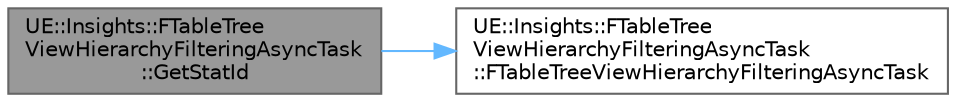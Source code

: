 digraph "UE::Insights::FTableTreeViewHierarchyFilteringAsyncTask::GetStatId"
{
 // INTERACTIVE_SVG=YES
 // LATEX_PDF_SIZE
  bgcolor="transparent";
  edge [fontname=Helvetica,fontsize=10,labelfontname=Helvetica,labelfontsize=10];
  node [fontname=Helvetica,fontsize=10,shape=box,height=0.2,width=0.4];
  rankdir="LR";
  Node1 [id="Node000001",label="UE::Insights::FTableTree\lViewHierarchyFilteringAsyncTask\l::GetStatId",height=0.2,width=0.4,color="gray40", fillcolor="grey60", style="filled", fontcolor="black",tooltip=" "];
  Node1 -> Node2 [id="edge1_Node000001_Node000002",color="steelblue1",style="solid",tooltip=" "];
  Node2 [id="Node000002",label="UE::Insights::FTableTree\lViewHierarchyFilteringAsyncTask\l::FTableTreeViewHierarchyFilteringAsyncTask",height=0.2,width=0.4,color="grey40", fillcolor="white", style="filled",URL="$dd/d87/classUE_1_1Insights_1_1FTableTreeViewHierarchyFilteringAsyncTask.html#a716921a59bf7a659e80d4cfc40417ce3",tooltip=" "];
}
